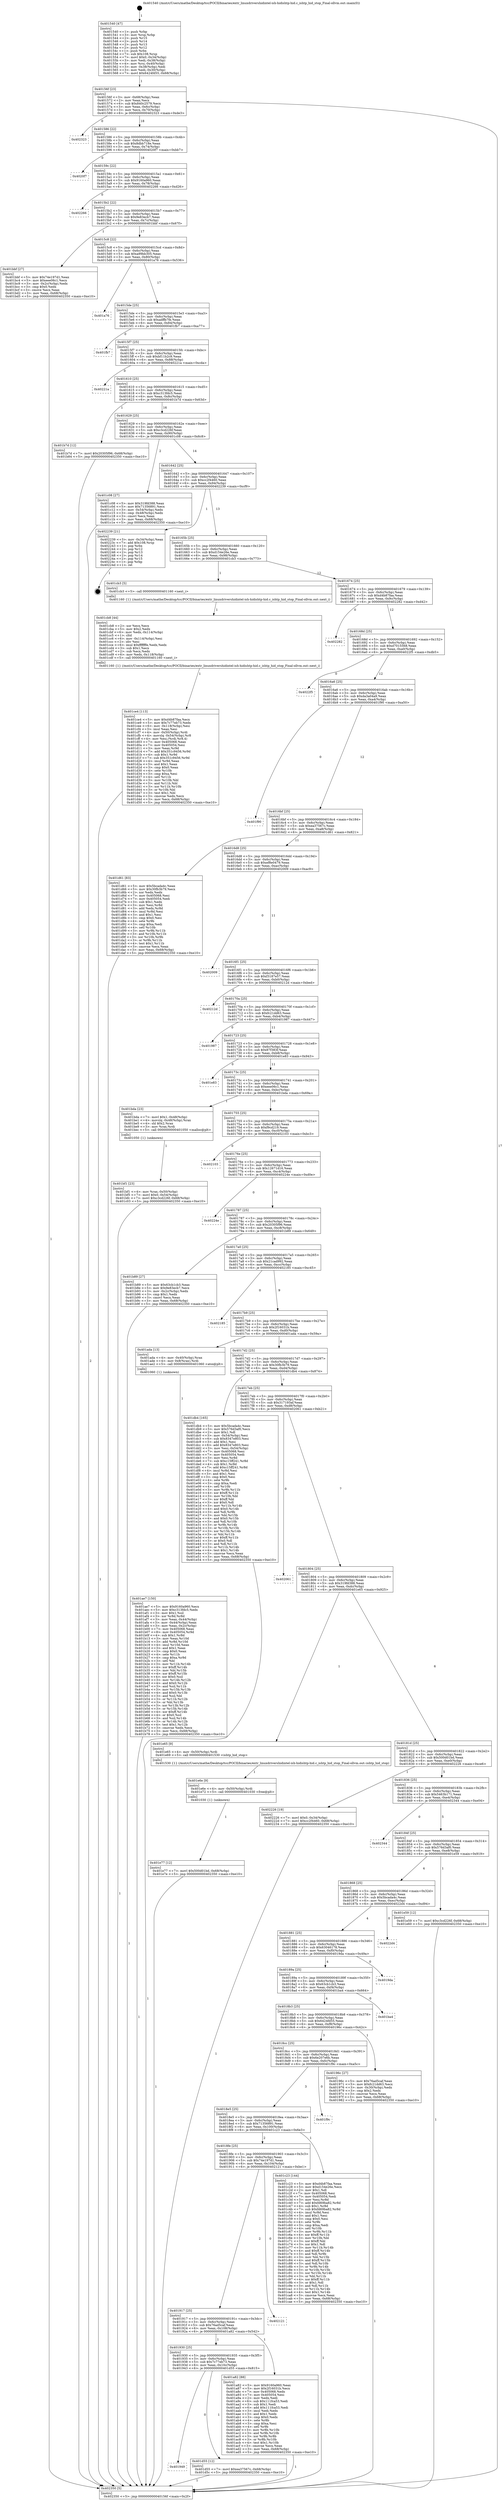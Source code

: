 digraph "0x401540" {
  label = "0x401540 (/mnt/c/Users/mathe/Desktop/tcc/POCII/binaries/extr_linuxdrivershidintel-ish-hidishtp-hid.c_ishtp_hid_stop_Final-ollvm.out::main(0))"
  labelloc = "t"
  node[shape=record]

  Entry [label="",width=0.3,height=0.3,shape=circle,fillcolor=black,style=filled]
  "0x40156f" [label="{
     0x40156f [23]\l
     | [instrs]\l
     &nbsp;&nbsp;0x40156f \<+3\>: mov -0x68(%rbp),%eax\l
     &nbsp;&nbsp;0x401572 \<+2\>: mov %eax,%ecx\l
     &nbsp;&nbsp;0x401574 \<+6\>: sub $0x840c2579,%ecx\l
     &nbsp;&nbsp;0x40157a \<+3\>: mov %eax,-0x6c(%rbp)\l
     &nbsp;&nbsp;0x40157d \<+3\>: mov %ecx,-0x70(%rbp)\l
     &nbsp;&nbsp;0x401580 \<+6\>: je 0000000000402323 \<main+0xde3\>\l
  }"]
  "0x402323" [label="{
     0x402323\l
  }", style=dashed]
  "0x401586" [label="{
     0x401586 [22]\l
     | [instrs]\l
     &nbsp;&nbsp;0x401586 \<+5\>: jmp 000000000040158b \<main+0x4b\>\l
     &nbsp;&nbsp;0x40158b \<+3\>: mov -0x6c(%rbp),%eax\l
     &nbsp;&nbsp;0x40158e \<+5\>: sub $0x8dbb718e,%eax\l
     &nbsp;&nbsp;0x401593 \<+3\>: mov %eax,-0x74(%rbp)\l
     &nbsp;&nbsp;0x401596 \<+6\>: je 00000000004020f7 \<main+0xbb7\>\l
  }"]
  Exit [label="",width=0.3,height=0.3,shape=circle,fillcolor=black,style=filled,peripheries=2]
  "0x4020f7" [label="{
     0x4020f7\l
  }", style=dashed]
  "0x40159c" [label="{
     0x40159c [22]\l
     | [instrs]\l
     &nbsp;&nbsp;0x40159c \<+5\>: jmp 00000000004015a1 \<main+0x61\>\l
     &nbsp;&nbsp;0x4015a1 \<+3\>: mov -0x6c(%rbp),%eax\l
     &nbsp;&nbsp;0x4015a4 \<+5\>: sub $0x9160a960,%eax\l
     &nbsp;&nbsp;0x4015a9 \<+3\>: mov %eax,-0x78(%rbp)\l
     &nbsp;&nbsp;0x4015ac \<+6\>: je 0000000000402266 \<main+0xd26\>\l
  }"]
  "0x401e77" [label="{
     0x401e77 [12]\l
     | [instrs]\l
     &nbsp;&nbsp;0x401e77 \<+7\>: movl $0x500d01bd,-0x68(%rbp)\l
     &nbsp;&nbsp;0x401e7e \<+5\>: jmp 0000000000402350 \<main+0xe10\>\l
  }"]
  "0x402266" [label="{
     0x402266\l
  }", style=dashed]
  "0x4015b2" [label="{
     0x4015b2 [22]\l
     | [instrs]\l
     &nbsp;&nbsp;0x4015b2 \<+5\>: jmp 00000000004015b7 \<main+0x77\>\l
     &nbsp;&nbsp;0x4015b7 \<+3\>: mov -0x6c(%rbp),%eax\l
     &nbsp;&nbsp;0x4015ba \<+5\>: sub $0x9e83ecb7,%eax\l
     &nbsp;&nbsp;0x4015bf \<+3\>: mov %eax,-0x7c(%rbp)\l
     &nbsp;&nbsp;0x4015c2 \<+6\>: je 0000000000401bbf \<main+0x67f\>\l
  }"]
  "0x401e6e" [label="{
     0x401e6e [9]\l
     | [instrs]\l
     &nbsp;&nbsp;0x401e6e \<+4\>: mov -0x50(%rbp),%rdi\l
     &nbsp;&nbsp;0x401e72 \<+5\>: call 0000000000401030 \<free@plt\>\l
     | [calls]\l
     &nbsp;&nbsp;0x401030 \{1\} (unknown)\l
  }"]
  "0x401bbf" [label="{
     0x401bbf [27]\l
     | [instrs]\l
     &nbsp;&nbsp;0x401bbf \<+5\>: mov $0x74e197d1,%eax\l
     &nbsp;&nbsp;0x401bc4 \<+5\>: mov $0xeee06c1,%ecx\l
     &nbsp;&nbsp;0x401bc9 \<+3\>: mov -0x2c(%rbp),%edx\l
     &nbsp;&nbsp;0x401bcc \<+3\>: cmp $0x0,%edx\l
     &nbsp;&nbsp;0x401bcf \<+3\>: cmove %ecx,%eax\l
     &nbsp;&nbsp;0x401bd2 \<+3\>: mov %eax,-0x68(%rbp)\l
     &nbsp;&nbsp;0x401bd5 \<+5\>: jmp 0000000000402350 \<main+0xe10\>\l
  }"]
  "0x4015c8" [label="{
     0x4015c8 [22]\l
     | [instrs]\l
     &nbsp;&nbsp;0x4015c8 \<+5\>: jmp 00000000004015cd \<main+0x8d\>\l
     &nbsp;&nbsp;0x4015cd \<+3\>: mov -0x6c(%rbp),%eax\l
     &nbsp;&nbsp;0x4015d0 \<+5\>: sub $0xa99bb305,%eax\l
     &nbsp;&nbsp;0x4015d5 \<+3\>: mov %eax,-0x80(%rbp)\l
     &nbsp;&nbsp;0x4015d8 \<+6\>: je 0000000000401a76 \<main+0x536\>\l
  }"]
  "0x401949" [label="{
     0x401949\l
  }", style=dashed]
  "0x401a76" [label="{
     0x401a76\l
  }", style=dashed]
  "0x4015de" [label="{
     0x4015de [25]\l
     | [instrs]\l
     &nbsp;&nbsp;0x4015de \<+5\>: jmp 00000000004015e3 \<main+0xa3\>\l
     &nbsp;&nbsp;0x4015e3 \<+3\>: mov -0x6c(%rbp),%eax\l
     &nbsp;&nbsp;0x4015e6 \<+5\>: sub $0xadffb7fe,%eax\l
     &nbsp;&nbsp;0x4015eb \<+6\>: mov %eax,-0x84(%rbp)\l
     &nbsp;&nbsp;0x4015f1 \<+6\>: je 0000000000401fb7 \<main+0xa77\>\l
  }"]
  "0x401d55" [label="{
     0x401d55 [12]\l
     | [instrs]\l
     &nbsp;&nbsp;0x401d55 \<+7\>: movl $0xea37567c,-0x68(%rbp)\l
     &nbsp;&nbsp;0x401d5c \<+5\>: jmp 0000000000402350 \<main+0xe10\>\l
  }"]
  "0x401fb7" [label="{
     0x401fb7\l
  }", style=dashed]
  "0x4015f7" [label="{
     0x4015f7 [25]\l
     | [instrs]\l
     &nbsp;&nbsp;0x4015f7 \<+5\>: jmp 00000000004015fc \<main+0xbc\>\l
     &nbsp;&nbsp;0x4015fc \<+3\>: mov -0x6c(%rbp),%eax\l
     &nbsp;&nbsp;0x4015ff \<+5\>: sub $0xbf11b2c9,%eax\l
     &nbsp;&nbsp;0x401604 \<+6\>: mov %eax,-0x88(%rbp)\l
     &nbsp;&nbsp;0x40160a \<+6\>: je 000000000040221a \<main+0xcda\>\l
  }"]
  "0x401ce4" [label="{
     0x401ce4 [113]\l
     | [instrs]\l
     &nbsp;&nbsp;0x401ce4 \<+5\>: mov $0xd4b87faa,%ecx\l
     &nbsp;&nbsp;0x401ce9 \<+5\>: mov $0x7c77eb73,%edx\l
     &nbsp;&nbsp;0x401cee \<+6\>: mov -0x118(%rbp),%esi\l
     &nbsp;&nbsp;0x401cf4 \<+3\>: imul %eax,%esi\l
     &nbsp;&nbsp;0x401cf7 \<+4\>: mov -0x50(%rbp),%rdi\l
     &nbsp;&nbsp;0x401cfb \<+4\>: movslq -0x54(%rbp),%r8\l
     &nbsp;&nbsp;0x401cff \<+4\>: mov %esi,(%rdi,%r8,4)\l
     &nbsp;&nbsp;0x401d03 \<+7\>: mov 0x405068,%eax\l
     &nbsp;&nbsp;0x401d0a \<+7\>: mov 0x405054,%esi\l
     &nbsp;&nbsp;0x401d11 \<+3\>: mov %eax,%r9d\l
     &nbsp;&nbsp;0x401d14 \<+7\>: add $0x351c9456,%r9d\l
     &nbsp;&nbsp;0x401d1b \<+4\>: sub $0x1,%r9d\l
     &nbsp;&nbsp;0x401d1f \<+7\>: sub $0x351c9456,%r9d\l
     &nbsp;&nbsp;0x401d26 \<+4\>: imul %r9d,%eax\l
     &nbsp;&nbsp;0x401d2a \<+3\>: and $0x1,%eax\l
     &nbsp;&nbsp;0x401d2d \<+3\>: cmp $0x0,%eax\l
     &nbsp;&nbsp;0x401d30 \<+4\>: sete %r10b\l
     &nbsp;&nbsp;0x401d34 \<+3\>: cmp $0xa,%esi\l
     &nbsp;&nbsp;0x401d37 \<+4\>: setl %r11b\l
     &nbsp;&nbsp;0x401d3b \<+3\>: mov %r10b,%bl\l
     &nbsp;&nbsp;0x401d3e \<+3\>: and %r11b,%bl\l
     &nbsp;&nbsp;0x401d41 \<+3\>: xor %r11b,%r10b\l
     &nbsp;&nbsp;0x401d44 \<+3\>: or %r10b,%bl\l
     &nbsp;&nbsp;0x401d47 \<+3\>: test $0x1,%bl\l
     &nbsp;&nbsp;0x401d4a \<+3\>: cmovne %edx,%ecx\l
     &nbsp;&nbsp;0x401d4d \<+3\>: mov %ecx,-0x68(%rbp)\l
     &nbsp;&nbsp;0x401d50 \<+5\>: jmp 0000000000402350 \<main+0xe10\>\l
  }"]
  "0x40221a" [label="{
     0x40221a\l
  }", style=dashed]
  "0x401610" [label="{
     0x401610 [25]\l
     | [instrs]\l
     &nbsp;&nbsp;0x401610 \<+5\>: jmp 0000000000401615 \<main+0xd5\>\l
     &nbsp;&nbsp;0x401615 \<+3\>: mov -0x6c(%rbp),%eax\l
     &nbsp;&nbsp;0x401618 \<+5\>: sub $0xc313fdc5,%eax\l
     &nbsp;&nbsp;0x40161d \<+6\>: mov %eax,-0x8c(%rbp)\l
     &nbsp;&nbsp;0x401623 \<+6\>: je 0000000000401b7d \<main+0x63d\>\l
  }"]
  "0x401cb8" [label="{
     0x401cb8 [44]\l
     | [instrs]\l
     &nbsp;&nbsp;0x401cb8 \<+2\>: xor %ecx,%ecx\l
     &nbsp;&nbsp;0x401cba \<+5\>: mov $0x2,%edx\l
     &nbsp;&nbsp;0x401cbf \<+6\>: mov %edx,-0x114(%rbp)\l
     &nbsp;&nbsp;0x401cc5 \<+1\>: cltd\l
     &nbsp;&nbsp;0x401cc6 \<+6\>: mov -0x114(%rbp),%esi\l
     &nbsp;&nbsp;0x401ccc \<+2\>: idiv %esi\l
     &nbsp;&nbsp;0x401cce \<+6\>: imul $0xfffffffe,%edx,%edx\l
     &nbsp;&nbsp;0x401cd4 \<+3\>: sub $0x1,%ecx\l
     &nbsp;&nbsp;0x401cd7 \<+2\>: sub %ecx,%edx\l
     &nbsp;&nbsp;0x401cd9 \<+6\>: mov %edx,-0x118(%rbp)\l
     &nbsp;&nbsp;0x401cdf \<+5\>: call 0000000000401160 \<next_i\>\l
     | [calls]\l
     &nbsp;&nbsp;0x401160 \{1\} (/mnt/c/Users/mathe/Desktop/tcc/POCII/binaries/extr_linuxdrivershidintel-ish-hidishtp-hid.c_ishtp_hid_stop_Final-ollvm.out::next_i)\l
  }"]
  "0x401b7d" [label="{
     0x401b7d [12]\l
     | [instrs]\l
     &nbsp;&nbsp;0x401b7d \<+7\>: movl $0x20305f96,-0x68(%rbp)\l
     &nbsp;&nbsp;0x401b84 \<+5\>: jmp 0000000000402350 \<main+0xe10\>\l
  }"]
  "0x401629" [label="{
     0x401629 [25]\l
     | [instrs]\l
     &nbsp;&nbsp;0x401629 \<+5\>: jmp 000000000040162e \<main+0xee\>\l
     &nbsp;&nbsp;0x40162e \<+3\>: mov -0x6c(%rbp),%eax\l
     &nbsp;&nbsp;0x401631 \<+5\>: sub $0xc3cd226f,%eax\l
     &nbsp;&nbsp;0x401636 \<+6\>: mov %eax,-0x90(%rbp)\l
     &nbsp;&nbsp;0x40163c \<+6\>: je 0000000000401c08 \<main+0x6c8\>\l
  }"]
  "0x401bf1" [label="{
     0x401bf1 [23]\l
     | [instrs]\l
     &nbsp;&nbsp;0x401bf1 \<+4\>: mov %rax,-0x50(%rbp)\l
     &nbsp;&nbsp;0x401bf5 \<+7\>: movl $0x0,-0x54(%rbp)\l
     &nbsp;&nbsp;0x401bfc \<+7\>: movl $0xc3cd226f,-0x68(%rbp)\l
     &nbsp;&nbsp;0x401c03 \<+5\>: jmp 0000000000402350 \<main+0xe10\>\l
  }"]
  "0x401c08" [label="{
     0x401c08 [27]\l
     | [instrs]\l
     &nbsp;&nbsp;0x401c08 \<+5\>: mov $0x319fd388,%eax\l
     &nbsp;&nbsp;0x401c0d \<+5\>: mov $0x71356891,%ecx\l
     &nbsp;&nbsp;0x401c12 \<+3\>: mov -0x54(%rbp),%edx\l
     &nbsp;&nbsp;0x401c15 \<+3\>: cmp -0x48(%rbp),%edx\l
     &nbsp;&nbsp;0x401c18 \<+3\>: cmovl %ecx,%eax\l
     &nbsp;&nbsp;0x401c1b \<+3\>: mov %eax,-0x68(%rbp)\l
     &nbsp;&nbsp;0x401c1e \<+5\>: jmp 0000000000402350 \<main+0xe10\>\l
  }"]
  "0x401642" [label="{
     0x401642 [25]\l
     | [instrs]\l
     &nbsp;&nbsp;0x401642 \<+5\>: jmp 0000000000401647 \<main+0x107\>\l
     &nbsp;&nbsp;0x401647 \<+3\>: mov -0x6c(%rbp),%eax\l
     &nbsp;&nbsp;0x40164a \<+5\>: sub $0xcc2f4460,%eax\l
     &nbsp;&nbsp;0x40164f \<+6\>: mov %eax,-0x94(%rbp)\l
     &nbsp;&nbsp;0x401655 \<+6\>: je 0000000000402239 \<main+0xcf9\>\l
  }"]
  "0x401ae7" [label="{
     0x401ae7 [150]\l
     | [instrs]\l
     &nbsp;&nbsp;0x401ae7 \<+5\>: mov $0x9160a960,%ecx\l
     &nbsp;&nbsp;0x401aec \<+5\>: mov $0xc313fdc5,%edx\l
     &nbsp;&nbsp;0x401af1 \<+3\>: mov $0x1,%sil\l
     &nbsp;&nbsp;0x401af4 \<+3\>: xor %r8d,%r8d\l
     &nbsp;&nbsp;0x401af7 \<+3\>: mov %eax,-0x44(%rbp)\l
     &nbsp;&nbsp;0x401afa \<+3\>: mov -0x44(%rbp),%eax\l
     &nbsp;&nbsp;0x401afd \<+3\>: mov %eax,-0x2c(%rbp)\l
     &nbsp;&nbsp;0x401b00 \<+7\>: mov 0x405068,%eax\l
     &nbsp;&nbsp;0x401b07 \<+8\>: mov 0x405054,%r9d\l
     &nbsp;&nbsp;0x401b0f \<+4\>: sub $0x1,%r8d\l
     &nbsp;&nbsp;0x401b13 \<+3\>: mov %eax,%r10d\l
     &nbsp;&nbsp;0x401b16 \<+3\>: add %r8d,%r10d\l
     &nbsp;&nbsp;0x401b19 \<+4\>: imul %r10d,%eax\l
     &nbsp;&nbsp;0x401b1d \<+3\>: and $0x1,%eax\l
     &nbsp;&nbsp;0x401b20 \<+3\>: cmp $0x0,%eax\l
     &nbsp;&nbsp;0x401b23 \<+4\>: sete %r11b\l
     &nbsp;&nbsp;0x401b27 \<+4\>: cmp $0xa,%r9d\l
     &nbsp;&nbsp;0x401b2b \<+3\>: setl %bl\l
     &nbsp;&nbsp;0x401b2e \<+3\>: mov %r11b,%r14b\l
     &nbsp;&nbsp;0x401b31 \<+4\>: xor $0xff,%r14b\l
     &nbsp;&nbsp;0x401b35 \<+3\>: mov %bl,%r15b\l
     &nbsp;&nbsp;0x401b38 \<+4\>: xor $0xff,%r15b\l
     &nbsp;&nbsp;0x401b3c \<+4\>: xor $0x0,%sil\l
     &nbsp;&nbsp;0x401b40 \<+3\>: mov %r14b,%r12b\l
     &nbsp;&nbsp;0x401b43 \<+4\>: and $0x0,%r12b\l
     &nbsp;&nbsp;0x401b47 \<+3\>: and %sil,%r11b\l
     &nbsp;&nbsp;0x401b4a \<+3\>: mov %r15b,%r13b\l
     &nbsp;&nbsp;0x401b4d \<+4\>: and $0x0,%r13b\l
     &nbsp;&nbsp;0x401b51 \<+3\>: and %sil,%bl\l
     &nbsp;&nbsp;0x401b54 \<+3\>: or %r11b,%r12b\l
     &nbsp;&nbsp;0x401b57 \<+3\>: or %bl,%r13b\l
     &nbsp;&nbsp;0x401b5a \<+3\>: xor %r13b,%r12b\l
     &nbsp;&nbsp;0x401b5d \<+3\>: or %r15b,%r14b\l
     &nbsp;&nbsp;0x401b60 \<+4\>: xor $0xff,%r14b\l
     &nbsp;&nbsp;0x401b64 \<+4\>: or $0x0,%sil\l
     &nbsp;&nbsp;0x401b68 \<+3\>: and %sil,%r14b\l
     &nbsp;&nbsp;0x401b6b \<+3\>: or %r14b,%r12b\l
     &nbsp;&nbsp;0x401b6e \<+4\>: test $0x1,%r12b\l
     &nbsp;&nbsp;0x401b72 \<+3\>: cmovne %edx,%ecx\l
     &nbsp;&nbsp;0x401b75 \<+3\>: mov %ecx,-0x68(%rbp)\l
     &nbsp;&nbsp;0x401b78 \<+5\>: jmp 0000000000402350 \<main+0xe10\>\l
  }"]
  "0x402239" [label="{
     0x402239 [21]\l
     | [instrs]\l
     &nbsp;&nbsp;0x402239 \<+3\>: mov -0x34(%rbp),%eax\l
     &nbsp;&nbsp;0x40223c \<+7\>: add $0x108,%rsp\l
     &nbsp;&nbsp;0x402243 \<+1\>: pop %rbx\l
     &nbsp;&nbsp;0x402244 \<+2\>: pop %r12\l
     &nbsp;&nbsp;0x402246 \<+2\>: pop %r13\l
     &nbsp;&nbsp;0x402248 \<+2\>: pop %r14\l
     &nbsp;&nbsp;0x40224a \<+2\>: pop %r15\l
     &nbsp;&nbsp;0x40224c \<+1\>: pop %rbp\l
     &nbsp;&nbsp;0x40224d \<+1\>: ret\l
  }"]
  "0x40165b" [label="{
     0x40165b [25]\l
     | [instrs]\l
     &nbsp;&nbsp;0x40165b \<+5\>: jmp 0000000000401660 \<main+0x120\>\l
     &nbsp;&nbsp;0x401660 \<+3\>: mov -0x6c(%rbp),%eax\l
     &nbsp;&nbsp;0x401663 \<+5\>: sub $0xd154e26e,%eax\l
     &nbsp;&nbsp;0x401668 \<+6\>: mov %eax,-0x98(%rbp)\l
     &nbsp;&nbsp;0x40166e \<+6\>: je 0000000000401cb3 \<main+0x773\>\l
  }"]
  "0x401930" [label="{
     0x401930 [25]\l
     | [instrs]\l
     &nbsp;&nbsp;0x401930 \<+5\>: jmp 0000000000401935 \<main+0x3f5\>\l
     &nbsp;&nbsp;0x401935 \<+3\>: mov -0x6c(%rbp),%eax\l
     &nbsp;&nbsp;0x401938 \<+5\>: sub $0x7c77eb73,%eax\l
     &nbsp;&nbsp;0x40193d \<+6\>: mov %eax,-0x10c(%rbp)\l
     &nbsp;&nbsp;0x401943 \<+6\>: je 0000000000401d55 \<main+0x815\>\l
  }"]
  "0x401cb3" [label="{
     0x401cb3 [5]\l
     | [instrs]\l
     &nbsp;&nbsp;0x401cb3 \<+5\>: call 0000000000401160 \<next_i\>\l
     | [calls]\l
     &nbsp;&nbsp;0x401160 \{1\} (/mnt/c/Users/mathe/Desktop/tcc/POCII/binaries/extr_linuxdrivershidintel-ish-hidishtp-hid.c_ishtp_hid_stop_Final-ollvm.out::next_i)\l
  }"]
  "0x401674" [label="{
     0x401674 [25]\l
     | [instrs]\l
     &nbsp;&nbsp;0x401674 \<+5\>: jmp 0000000000401679 \<main+0x139\>\l
     &nbsp;&nbsp;0x401679 \<+3\>: mov -0x6c(%rbp),%eax\l
     &nbsp;&nbsp;0x40167c \<+5\>: sub $0xd4b87faa,%eax\l
     &nbsp;&nbsp;0x401681 \<+6\>: mov %eax,-0x9c(%rbp)\l
     &nbsp;&nbsp;0x401687 \<+6\>: je 0000000000402282 \<main+0xd42\>\l
  }"]
  "0x401a82" [label="{
     0x401a82 [88]\l
     | [instrs]\l
     &nbsp;&nbsp;0x401a82 \<+5\>: mov $0x9160a960,%eax\l
     &nbsp;&nbsp;0x401a87 \<+5\>: mov $0x2f16031b,%ecx\l
     &nbsp;&nbsp;0x401a8c \<+7\>: mov 0x405068,%edx\l
     &nbsp;&nbsp;0x401a93 \<+7\>: mov 0x405054,%esi\l
     &nbsp;&nbsp;0x401a9a \<+2\>: mov %edx,%edi\l
     &nbsp;&nbsp;0x401a9c \<+6\>: sub $0x111fca53,%edi\l
     &nbsp;&nbsp;0x401aa2 \<+3\>: sub $0x1,%edi\l
     &nbsp;&nbsp;0x401aa5 \<+6\>: add $0x111fca53,%edi\l
     &nbsp;&nbsp;0x401aab \<+3\>: imul %edi,%edx\l
     &nbsp;&nbsp;0x401aae \<+3\>: and $0x1,%edx\l
     &nbsp;&nbsp;0x401ab1 \<+3\>: cmp $0x0,%edx\l
     &nbsp;&nbsp;0x401ab4 \<+4\>: sete %r8b\l
     &nbsp;&nbsp;0x401ab8 \<+3\>: cmp $0xa,%esi\l
     &nbsp;&nbsp;0x401abb \<+4\>: setl %r9b\l
     &nbsp;&nbsp;0x401abf \<+3\>: mov %r8b,%r10b\l
     &nbsp;&nbsp;0x401ac2 \<+3\>: and %r9b,%r10b\l
     &nbsp;&nbsp;0x401ac5 \<+3\>: xor %r9b,%r8b\l
     &nbsp;&nbsp;0x401ac8 \<+3\>: or %r8b,%r10b\l
     &nbsp;&nbsp;0x401acb \<+4\>: test $0x1,%r10b\l
     &nbsp;&nbsp;0x401acf \<+3\>: cmovne %ecx,%eax\l
     &nbsp;&nbsp;0x401ad2 \<+3\>: mov %eax,-0x68(%rbp)\l
     &nbsp;&nbsp;0x401ad5 \<+5\>: jmp 0000000000402350 \<main+0xe10\>\l
  }"]
  "0x402282" [label="{
     0x402282\l
  }", style=dashed]
  "0x40168d" [label="{
     0x40168d [25]\l
     | [instrs]\l
     &nbsp;&nbsp;0x40168d \<+5\>: jmp 0000000000401692 \<main+0x152\>\l
     &nbsp;&nbsp;0x401692 \<+3\>: mov -0x6c(%rbp),%eax\l
     &nbsp;&nbsp;0x401695 \<+5\>: sub $0xd7015568,%eax\l
     &nbsp;&nbsp;0x40169a \<+6\>: mov %eax,-0xa0(%rbp)\l
     &nbsp;&nbsp;0x4016a0 \<+6\>: je 00000000004022f5 \<main+0xdb5\>\l
  }"]
  "0x401917" [label="{
     0x401917 [25]\l
     | [instrs]\l
     &nbsp;&nbsp;0x401917 \<+5\>: jmp 000000000040191c \<main+0x3dc\>\l
     &nbsp;&nbsp;0x40191c \<+3\>: mov -0x6c(%rbp),%eax\l
     &nbsp;&nbsp;0x40191f \<+5\>: sub $0x76ad5caf,%eax\l
     &nbsp;&nbsp;0x401924 \<+6\>: mov %eax,-0x108(%rbp)\l
     &nbsp;&nbsp;0x40192a \<+6\>: je 0000000000401a82 \<main+0x542\>\l
  }"]
  "0x4022f5" [label="{
     0x4022f5\l
  }", style=dashed]
  "0x4016a6" [label="{
     0x4016a6 [25]\l
     | [instrs]\l
     &nbsp;&nbsp;0x4016a6 \<+5\>: jmp 00000000004016ab \<main+0x16b\>\l
     &nbsp;&nbsp;0x4016ab \<+3\>: mov -0x6c(%rbp),%eax\l
     &nbsp;&nbsp;0x4016ae \<+5\>: sub $0xda3a04a9,%eax\l
     &nbsp;&nbsp;0x4016b3 \<+6\>: mov %eax,-0xa4(%rbp)\l
     &nbsp;&nbsp;0x4016b9 \<+6\>: je 0000000000401f90 \<main+0xa50\>\l
  }"]
  "0x402121" [label="{
     0x402121\l
  }", style=dashed]
  "0x401f90" [label="{
     0x401f90\l
  }", style=dashed]
  "0x4016bf" [label="{
     0x4016bf [25]\l
     | [instrs]\l
     &nbsp;&nbsp;0x4016bf \<+5\>: jmp 00000000004016c4 \<main+0x184\>\l
     &nbsp;&nbsp;0x4016c4 \<+3\>: mov -0x6c(%rbp),%eax\l
     &nbsp;&nbsp;0x4016c7 \<+5\>: sub $0xea37567c,%eax\l
     &nbsp;&nbsp;0x4016cc \<+6\>: mov %eax,-0xa8(%rbp)\l
     &nbsp;&nbsp;0x4016d2 \<+6\>: je 0000000000401d61 \<main+0x821\>\l
  }"]
  "0x4018fe" [label="{
     0x4018fe [25]\l
     | [instrs]\l
     &nbsp;&nbsp;0x4018fe \<+5\>: jmp 0000000000401903 \<main+0x3c3\>\l
     &nbsp;&nbsp;0x401903 \<+3\>: mov -0x6c(%rbp),%eax\l
     &nbsp;&nbsp;0x401906 \<+5\>: sub $0x74e197d1,%eax\l
     &nbsp;&nbsp;0x40190b \<+6\>: mov %eax,-0x104(%rbp)\l
     &nbsp;&nbsp;0x401911 \<+6\>: je 0000000000402121 \<main+0xbe1\>\l
  }"]
  "0x401d61" [label="{
     0x401d61 [83]\l
     | [instrs]\l
     &nbsp;&nbsp;0x401d61 \<+5\>: mov $0x5bcada4c,%eax\l
     &nbsp;&nbsp;0x401d66 \<+5\>: mov $0x30fb3b79,%ecx\l
     &nbsp;&nbsp;0x401d6b \<+2\>: xor %edx,%edx\l
     &nbsp;&nbsp;0x401d6d \<+7\>: mov 0x405068,%esi\l
     &nbsp;&nbsp;0x401d74 \<+7\>: mov 0x405054,%edi\l
     &nbsp;&nbsp;0x401d7b \<+3\>: sub $0x1,%edx\l
     &nbsp;&nbsp;0x401d7e \<+3\>: mov %esi,%r8d\l
     &nbsp;&nbsp;0x401d81 \<+3\>: add %edx,%r8d\l
     &nbsp;&nbsp;0x401d84 \<+4\>: imul %r8d,%esi\l
     &nbsp;&nbsp;0x401d88 \<+3\>: and $0x1,%esi\l
     &nbsp;&nbsp;0x401d8b \<+3\>: cmp $0x0,%esi\l
     &nbsp;&nbsp;0x401d8e \<+4\>: sete %r9b\l
     &nbsp;&nbsp;0x401d92 \<+3\>: cmp $0xa,%edi\l
     &nbsp;&nbsp;0x401d95 \<+4\>: setl %r10b\l
     &nbsp;&nbsp;0x401d99 \<+3\>: mov %r9b,%r11b\l
     &nbsp;&nbsp;0x401d9c \<+3\>: and %r10b,%r11b\l
     &nbsp;&nbsp;0x401d9f \<+3\>: xor %r10b,%r9b\l
     &nbsp;&nbsp;0x401da2 \<+3\>: or %r9b,%r11b\l
     &nbsp;&nbsp;0x401da5 \<+4\>: test $0x1,%r11b\l
     &nbsp;&nbsp;0x401da9 \<+3\>: cmovne %ecx,%eax\l
     &nbsp;&nbsp;0x401dac \<+3\>: mov %eax,-0x68(%rbp)\l
     &nbsp;&nbsp;0x401daf \<+5\>: jmp 0000000000402350 \<main+0xe10\>\l
  }"]
  "0x4016d8" [label="{
     0x4016d8 [25]\l
     | [instrs]\l
     &nbsp;&nbsp;0x4016d8 \<+5\>: jmp 00000000004016dd \<main+0x19d\>\l
     &nbsp;&nbsp;0x4016dd \<+3\>: mov -0x6c(%rbp),%eax\l
     &nbsp;&nbsp;0x4016e0 \<+5\>: sub $0xef8e0479,%eax\l
     &nbsp;&nbsp;0x4016e5 \<+6\>: mov %eax,-0xac(%rbp)\l
     &nbsp;&nbsp;0x4016eb \<+6\>: je 0000000000402009 \<main+0xac9\>\l
  }"]
  "0x401c23" [label="{
     0x401c23 [144]\l
     | [instrs]\l
     &nbsp;&nbsp;0x401c23 \<+5\>: mov $0xd4b87faa,%eax\l
     &nbsp;&nbsp;0x401c28 \<+5\>: mov $0xd154e26e,%ecx\l
     &nbsp;&nbsp;0x401c2d \<+2\>: mov $0x1,%dl\l
     &nbsp;&nbsp;0x401c2f \<+7\>: mov 0x405068,%esi\l
     &nbsp;&nbsp;0x401c36 \<+7\>: mov 0x405054,%edi\l
     &nbsp;&nbsp;0x401c3d \<+3\>: mov %esi,%r8d\l
     &nbsp;&nbsp;0x401c40 \<+7\>: add $0xfd69ba82,%r8d\l
     &nbsp;&nbsp;0x401c47 \<+4\>: sub $0x1,%r8d\l
     &nbsp;&nbsp;0x401c4b \<+7\>: sub $0xfd69ba82,%r8d\l
     &nbsp;&nbsp;0x401c52 \<+4\>: imul %r8d,%esi\l
     &nbsp;&nbsp;0x401c56 \<+3\>: and $0x1,%esi\l
     &nbsp;&nbsp;0x401c59 \<+3\>: cmp $0x0,%esi\l
     &nbsp;&nbsp;0x401c5c \<+4\>: sete %r9b\l
     &nbsp;&nbsp;0x401c60 \<+3\>: cmp $0xa,%edi\l
     &nbsp;&nbsp;0x401c63 \<+4\>: setl %r10b\l
     &nbsp;&nbsp;0x401c67 \<+3\>: mov %r9b,%r11b\l
     &nbsp;&nbsp;0x401c6a \<+4\>: xor $0xff,%r11b\l
     &nbsp;&nbsp;0x401c6e \<+3\>: mov %r10b,%bl\l
     &nbsp;&nbsp;0x401c71 \<+3\>: xor $0xff,%bl\l
     &nbsp;&nbsp;0x401c74 \<+3\>: xor $0x1,%dl\l
     &nbsp;&nbsp;0x401c77 \<+3\>: mov %r11b,%r14b\l
     &nbsp;&nbsp;0x401c7a \<+4\>: and $0xff,%r14b\l
     &nbsp;&nbsp;0x401c7e \<+3\>: and %dl,%r9b\l
     &nbsp;&nbsp;0x401c81 \<+3\>: mov %bl,%r15b\l
     &nbsp;&nbsp;0x401c84 \<+4\>: and $0xff,%r15b\l
     &nbsp;&nbsp;0x401c88 \<+3\>: and %dl,%r10b\l
     &nbsp;&nbsp;0x401c8b \<+3\>: or %r9b,%r14b\l
     &nbsp;&nbsp;0x401c8e \<+3\>: or %r10b,%r15b\l
     &nbsp;&nbsp;0x401c91 \<+3\>: xor %r15b,%r14b\l
     &nbsp;&nbsp;0x401c94 \<+3\>: or %bl,%r11b\l
     &nbsp;&nbsp;0x401c97 \<+4\>: xor $0xff,%r11b\l
     &nbsp;&nbsp;0x401c9b \<+3\>: or $0x1,%dl\l
     &nbsp;&nbsp;0x401c9e \<+3\>: and %dl,%r11b\l
     &nbsp;&nbsp;0x401ca1 \<+3\>: or %r11b,%r14b\l
     &nbsp;&nbsp;0x401ca4 \<+4\>: test $0x1,%r14b\l
     &nbsp;&nbsp;0x401ca8 \<+3\>: cmovne %ecx,%eax\l
     &nbsp;&nbsp;0x401cab \<+3\>: mov %eax,-0x68(%rbp)\l
     &nbsp;&nbsp;0x401cae \<+5\>: jmp 0000000000402350 \<main+0xe10\>\l
  }"]
  "0x402009" [label="{
     0x402009\l
  }", style=dashed]
  "0x4016f1" [label="{
     0x4016f1 [25]\l
     | [instrs]\l
     &nbsp;&nbsp;0x4016f1 \<+5\>: jmp 00000000004016f6 \<main+0x1b6\>\l
     &nbsp;&nbsp;0x4016f6 \<+3\>: mov -0x6c(%rbp),%eax\l
     &nbsp;&nbsp;0x4016f9 \<+5\>: sub $0xf3187e57,%eax\l
     &nbsp;&nbsp;0x4016fe \<+6\>: mov %eax,-0xb0(%rbp)\l
     &nbsp;&nbsp;0x401704 \<+6\>: je 000000000040212d \<main+0xbed\>\l
  }"]
  "0x4018e5" [label="{
     0x4018e5 [25]\l
     | [instrs]\l
     &nbsp;&nbsp;0x4018e5 \<+5\>: jmp 00000000004018ea \<main+0x3aa\>\l
     &nbsp;&nbsp;0x4018ea \<+3\>: mov -0x6c(%rbp),%eax\l
     &nbsp;&nbsp;0x4018ed \<+5\>: sub $0x71356891,%eax\l
     &nbsp;&nbsp;0x4018f2 \<+6\>: mov %eax,-0x100(%rbp)\l
     &nbsp;&nbsp;0x4018f8 \<+6\>: je 0000000000401c23 \<main+0x6e3\>\l
  }"]
  "0x40212d" [label="{
     0x40212d\l
  }", style=dashed]
  "0x40170a" [label="{
     0x40170a [25]\l
     | [instrs]\l
     &nbsp;&nbsp;0x40170a \<+5\>: jmp 000000000040170f \<main+0x1cf\>\l
     &nbsp;&nbsp;0x40170f \<+3\>: mov -0x6c(%rbp),%eax\l
     &nbsp;&nbsp;0x401712 \<+5\>: sub $0xfc21dd63,%eax\l
     &nbsp;&nbsp;0x401717 \<+6\>: mov %eax,-0xb4(%rbp)\l
     &nbsp;&nbsp;0x40171d \<+6\>: je 0000000000401987 \<main+0x447\>\l
  }"]
  "0x401f9c" [label="{
     0x401f9c\l
  }", style=dashed]
  "0x401987" [label="{
     0x401987\l
  }", style=dashed]
  "0x401723" [label="{
     0x401723 [25]\l
     | [instrs]\l
     &nbsp;&nbsp;0x401723 \<+5\>: jmp 0000000000401728 \<main+0x1e8\>\l
     &nbsp;&nbsp;0x401728 \<+3\>: mov -0x6c(%rbp),%eax\l
     &nbsp;&nbsp;0x40172b \<+5\>: sub $0x87f383f,%eax\l
     &nbsp;&nbsp;0x401730 \<+6\>: mov %eax,-0xb8(%rbp)\l
     &nbsp;&nbsp;0x401736 \<+6\>: je 0000000000401e83 \<main+0x943\>\l
  }"]
  "0x401540" [label="{
     0x401540 [47]\l
     | [instrs]\l
     &nbsp;&nbsp;0x401540 \<+1\>: push %rbp\l
     &nbsp;&nbsp;0x401541 \<+3\>: mov %rsp,%rbp\l
     &nbsp;&nbsp;0x401544 \<+2\>: push %r15\l
     &nbsp;&nbsp;0x401546 \<+2\>: push %r14\l
     &nbsp;&nbsp;0x401548 \<+2\>: push %r13\l
     &nbsp;&nbsp;0x40154a \<+2\>: push %r12\l
     &nbsp;&nbsp;0x40154c \<+1\>: push %rbx\l
     &nbsp;&nbsp;0x40154d \<+7\>: sub $0x108,%rsp\l
     &nbsp;&nbsp;0x401554 \<+7\>: movl $0x0,-0x34(%rbp)\l
     &nbsp;&nbsp;0x40155b \<+3\>: mov %edi,-0x38(%rbp)\l
     &nbsp;&nbsp;0x40155e \<+4\>: mov %rsi,-0x40(%rbp)\l
     &nbsp;&nbsp;0x401562 \<+3\>: mov -0x38(%rbp),%edi\l
     &nbsp;&nbsp;0x401565 \<+3\>: mov %edi,-0x30(%rbp)\l
     &nbsp;&nbsp;0x401568 \<+7\>: movl $0x6424fd55,-0x68(%rbp)\l
  }"]
  "0x401e83" [label="{
     0x401e83\l
  }", style=dashed]
  "0x40173c" [label="{
     0x40173c [25]\l
     | [instrs]\l
     &nbsp;&nbsp;0x40173c \<+5\>: jmp 0000000000401741 \<main+0x201\>\l
     &nbsp;&nbsp;0x401741 \<+3\>: mov -0x6c(%rbp),%eax\l
     &nbsp;&nbsp;0x401744 \<+5\>: sub $0xeee06c1,%eax\l
     &nbsp;&nbsp;0x401749 \<+6\>: mov %eax,-0xbc(%rbp)\l
     &nbsp;&nbsp;0x40174f \<+6\>: je 0000000000401bda \<main+0x69a\>\l
  }"]
  "0x402350" [label="{
     0x402350 [5]\l
     | [instrs]\l
     &nbsp;&nbsp;0x402350 \<+5\>: jmp 000000000040156f \<main+0x2f\>\l
  }"]
  "0x401bda" [label="{
     0x401bda [23]\l
     | [instrs]\l
     &nbsp;&nbsp;0x401bda \<+7\>: movl $0x1,-0x48(%rbp)\l
     &nbsp;&nbsp;0x401be1 \<+4\>: movslq -0x48(%rbp),%rax\l
     &nbsp;&nbsp;0x401be5 \<+4\>: shl $0x2,%rax\l
     &nbsp;&nbsp;0x401be9 \<+3\>: mov %rax,%rdi\l
     &nbsp;&nbsp;0x401bec \<+5\>: call 0000000000401050 \<malloc@plt\>\l
     | [calls]\l
     &nbsp;&nbsp;0x401050 \{1\} (unknown)\l
  }"]
  "0x401755" [label="{
     0x401755 [25]\l
     | [instrs]\l
     &nbsp;&nbsp;0x401755 \<+5\>: jmp 000000000040175a \<main+0x21a\>\l
     &nbsp;&nbsp;0x40175a \<+3\>: mov -0x6c(%rbp),%eax\l
     &nbsp;&nbsp;0x40175d \<+5\>: sub $0xf9cd219,%eax\l
     &nbsp;&nbsp;0x401762 \<+6\>: mov %eax,-0xc0(%rbp)\l
     &nbsp;&nbsp;0x401768 \<+6\>: je 0000000000402103 \<main+0xbc3\>\l
  }"]
  "0x4018cc" [label="{
     0x4018cc [25]\l
     | [instrs]\l
     &nbsp;&nbsp;0x4018cc \<+5\>: jmp 00000000004018d1 \<main+0x391\>\l
     &nbsp;&nbsp;0x4018d1 \<+3\>: mov -0x6c(%rbp),%eax\l
     &nbsp;&nbsp;0x4018d4 \<+5\>: sub $0x6e207e6b,%eax\l
     &nbsp;&nbsp;0x4018d9 \<+6\>: mov %eax,-0xfc(%rbp)\l
     &nbsp;&nbsp;0x4018df \<+6\>: je 0000000000401f9c \<main+0xa5c\>\l
  }"]
  "0x402103" [label="{
     0x402103\l
  }", style=dashed]
  "0x40176e" [label="{
     0x40176e [25]\l
     | [instrs]\l
     &nbsp;&nbsp;0x40176e \<+5\>: jmp 0000000000401773 \<main+0x233\>\l
     &nbsp;&nbsp;0x401773 \<+3\>: mov -0x6c(%rbp),%eax\l
     &nbsp;&nbsp;0x401776 \<+5\>: sub $0x12671d16,%eax\l
     &nbsp;&nbsp;0x40177b \<+6\>: mov %eax,-0xc4(%rbp)\l
     &nbsp;&nbsp;0x401781 \<+6\>: je 000000000040224e \<main+0xd0e\>\l
  }"]
  "0x40196c" [label="{
     0x40196c [27]\l
     | [instrs]\l
     &nbsp;&nbsp;0x40196c \<+5\>: mov $0x76ad5caf,%eax\l
     &nbsp;&nbsp;0x401971 \<+5\>: mov $0xfc21dd63,%ecx\l
     &nbsp;&nbsp;0x401976 \<+3\>: mov -0x30(%rbp),%edx\l
     &nbsp;&nbsp;0x401979 \<+3\>: cmp $0x2,%edx\l
     &nbsp;&nbsp;0x40197c \<+3\>: cmovne %ecx,%eax\l
     &nbsp;&nbsp;0x40197f \<+3\>: mov %eax,-0x68(%rbp)\l
     &nbsp;&nbsp;0x401982 \<+5\>: jmp 0000000000402350 \<main+0xe10\>\l
  }"]
  "0x40224e" [label="{
     0x40224e\l
  }", style=dashed]
  "0x401787" [label="{
     0x401787 [25]\l
     | [instrs]\l
     &nbsp;&nbsp;0x401787 \<+5\>: jmp 000000000040178c \<main+0x24c\>\l
     &nbsp;&nbsp;0x40178c \<+3\>: mov -0x6c(%rbp),%eax\l
     &nbsp;&nbsp;0x40178f \<+5\>: sub $0x20305f96,%eax\l
     &nbsp;&nbsp;0x401794 \<+6\>: mov %eax,-0xc8(%rbp)\l
     &nbsp;&nbsp;0x40179a \<+6\>: je 0000000000401b89 \<main+0x649\>\l
  }"]
  "0x4018b3" [label="{
     0x4018b3 [25]\l
     | [instrs]\l
     &nbsp;&nbsp;0x4018b3 \<+5\>: jmp 00000000004018b8 \<main+0x378\>\l
     &nbsp;&nbsp;0x4018b8 \<+3\>: mov -0x6c(%rbp),%eax\l
     &nbsp;&nbsp;0x4018bb \<+5\>: sub $0x6424fd55,%eax\l
     &nbsp;&nbsp;0x4018c0 \<+6\>: mov %eax,-0xf8(%rbp)\l
     &nbsp;&nbsp;0x4018c6 \<+6\>: je 000000000040196c \<main+0x42c\>\l
  }"]
  "0x401b89" [label="{
     0x401b89 [27]\l
     | [instrs]\l
     &nbsp;&nbsp;0x401b89 \<+5\>: mov $0x63cb1cb3,%eax\l
     &nbsp;&nbsp;0x401b8e \<+5\>: mov $0x9e83ecb7,%ecx\l
     &nbsp;&nbsp;0x401b93 \<+3\>: mov -0x2c(%rbp),%edx\l
     &nbsp;&nbsp;0x401b96 \<+3\>: cmp $0x1,%edx\l
     &nbsp;&nbsp;0x401b99 \<+3\>: cmovl %ecx,%eax\l
     &nbsp;&nbsp;0x401b9c \<+3\>: mov %eax,-0x68(%rbp)\l
     &nbsp;&nbsp;0x401b9f \<+5\>: jmp 0000000000402350 \<main+0xe10\>\l
  }"]
  "0x4017a0" [label="{
     0x4017a0 [25]\l
     | [instrs]\l
     &nbsp;&nbsp;0x4017a0 \<+5\>: jmp 00000000004017a5 \<main+0x265\>\l
     &nbsp;&nbsp;0x4017a5 \<+3\>: mov -0x6c(%rbp),%eax\l
     &nbsp;&nbsp;0x4017a8 \<+5\>: sub $0x21cad992,%eax\l
     &nbsp;&nbsp;0x4017ad \<+6\>: mov %eax,-0xcc(%rbp)\l
     &nbsp;&nbsp;0x4017b3 \<+6\>: je 0000000000402185 \<main+0xc45\>\l
  }"]
  "0x401ba4" [label="{
     0x401ba4\l
  }", style=dashed]
  "0x402185" [label="{
     0x402185\l
  }", style=dashed]
  "0x4017b9" [label="{
     0x4017b9 [25]\l
     | [instrs]\l
     &nbsp;&nbsp;0x4017b9 \<+5\>: jmp 00000000004017be \<main+0x27e\>\l
     &nbsp;&nbsp;0x4017be \<+3\>: mov -0x6c(%rbp),%eax\l
     &nbsp;&nbsp;0x4017c1 \<+5\>: sub $0x2f16031b,%eax\l
     &nbsp;&nbsp;0x4017c6 \<+6\>: mov %eax,-0xd0(%rbp)\l
     &nbsp;&nbsp;0x4017cc \<+6\>: je 0000000000401ada \<main+0x59a\>\l
  }"]
  "0x40189a" [label="{
     0x40189a [25]\l
     | [instrs]\l
     &nbsp;&nbsp;0x40189a \<+5\>: jmp 000000000040189f \<main+0x35f\>\l
     &nbsp;&nbsp;0x40189f \<+3\>: mov -0x6c(%rbp),%eax\l
     &nbsp;&nbsp;0x4018a2 \<+5\>: sub $0x63cb1cb3,%eax\l
     &nbsp;&nbsp;0x4018a7 \<+6\>: mov %eax,-0xf4(%rbp)\l
     &nbsp;&nbsp;0x4018ad \<+6\>: je 0000000000401ba4 \<main+0x664\>\l
  }"]
  "0x401ada" [label="{
     0x401ada [13]\l
     | [instrs]\l
     &nbsp;&nbsp;0x401ada \<+4\>: mov -0x40(%rbp),%rax\l
     &nbsp;&nbsp;0x401ade \<+4\>: mov 0x8(%rax),%rdi\l
     &nbsp;&nbsp;0x401ae2 \<+5\>: call 0000000000401060 \<atoi@plt\>\l
     | [calls]\l
     &nbsp;&nbsp;0x401060 \{1\} (unknown)\l
  }"]
  "0x4017d2" [label="{
     0x4017d2 [25]\l
     | [instrs]\l
     &nbsp;&nbsp;0x4017d2 \<+5\>: jmp 00000000004017d7 \<main+0x297\>\l
     &nbsp;&nbsp;0x4017d7 \<+3\>: mov -0x6c(%rbp),%eax\l
     &nbsp;&nbsp;0x4017da \<+5\>: sub $0x30fb3b79,%eax\l
     &nbsp;&nbsp;0x4017df \<+6\>: mov %eax,-0xd4(%rbp)\l
     &nbsp;&nbsp;0x4017e5 \<+6\>: je 0000000000401db4 \<main+0x874\>\l
  }"]
  "0x4019da" [label="{
     0x4019da\l
  }", style=dashed]
  "0x401db4" [label="{
     0x401db4 [165]\l
     | [instrs]\l
     &nbsp;&nbsp;0x401db4 \<+5\>: mov $0x5bcada4c,%eax\l
     &nbsp;&nbsp;0x401db9 \<+5\>: mov $0x576d3af0,%ecx\l
     &nbsp;&nbsp;0x401dbe \<+2\>: mov $0x1,%dl\l
     &nbsp;&nbsp;0x401dc0 \<+3\>: mov -0x54(%rbp),%esi\l
     &nbsp;&nbsp;0x401dc3 \<+6\>: sub $0x8347e803,%esi\l
     &nbsp;&nbsp;0x401dc9 \<+3\>: add $0x1,%esi\l
     &nbsp;&nbsp;0x401dcc \<+6\>: add $0x8347e803,%esi\l
     &nbsp;&nbsp;0x401dd2 \<+3\>: mov %esi,-0x54(%rbp)\l
     &nbsp;&nbsp;0x401dd5 \<+7\>: mov 0x405068,%esi\l
     &nbsp;&nbsp;0x401ddc \<+7\>: mov 0x405054,%edi\l
     &nbsp;&nbsp;0x401de3 \<+3\>: mov %esi,%r8d\l
     &nbsp;&nbsp;0x401de6 \<+7\>: sub $0xc15ff241,%r8d\l
     &nbsp;&nbsp;0x401ded \<+4\>: sub $0x1,%r8d\l
     &nbsp;&nbsp;0x401df1 \<+7\>: add $0xc15ff241,%r8d\l
     &nbsp;&nbsp;0x401df8 \<+4\>: imul %r8d,%esi\l
     &nbsp;&nbsp;0x401dfc \<+3\>: and $0x1,%esi\l
     &nbsp;&nbsp;0x401dff \<+3\>: cmp $0x0,%esi\l
     &nbsp;&nbsp;0x401e02 \<+4\>: sete %r9b\l
     &nbsp;&nbsp;0x401e06 \<+3\>: cmp $0xa,%edi\l
     &nbsp;&nbsp;0x401e09 \<+4\>: setl %r10b\l
     &nbsp;&nbsp;0x401e0d \<+3\>: mov %r9b,%r11b\l
     &nbsp;&nbsp;0x401e10 \<+4\>: xor $0xff,%r11b\l
     &nbsp;&nbsp;0x401e14 \<+3\>: mov %r10b,%bl\l
     &nbsp;&nbsp;0x401e17 \<+3\>: xor $0xff,%bl\l
     &nbsp;&nbsp;0x401e1a \<+3\>: xor $0x0,%dl\l
     &nbsp;&nbsp;0x401e1d \<+3\>: mov %r11b,%r14b\l
     &nbsp;&nbsp;0x401e20 \<+4\>: and $0x0,%r14b\l
     &nbsp;&nbsp;0x401e24 \<+3\>: and %dl,%r9b\l
     &nbsp;&nbsp;0x401e27 \<+3\>: mov %bl,%r15b\l
     &nbsp;&nbsp;0x401e2a \<+4\>: and $0x0,%r15b\l
     &nbsp;&nbsp;0x401e2e \<+3\>: and %dl,%r10b\l
     &nbsp;&nbsp;0x401e31 \<+3\>: or %r9b,%r14b\l
     &nbsp;&nbsp;0x401e34 \<+3\>: or %r10b,%r15b\l
     &nbsp;&nbsp;0x401e37 \<+3\>: xor %r15b,%r14b\l
     &nbsp;&nbsp;0x401e3a \<+3\>: or %bl,%r11b\l
     &nbsp;&nbsp;0x401e3d \<+4\>: xor $0xff,%r11b\l
     &nbsp;&nbsp;0x401e41 \<+3\>: or $0x0,%dl\l
     &nbsp;&nbsp;0x401e44 \<+3\>: and %dl,%r11b\l
     &nbsp;&nbsp;0x401e47 \<+3\>: or %r11b,%r14b\l
     &nbsp;&nbsp;0x401e4a \<+4\>: test $0x1,%r14b\l
     &nbsp;&nbsp;0x401e4e \<+3\>: cmovne %ecx,%eax\l
     &nbsp;&nbsp;0x401e51 \<+3\>: mov %eax,-0x68(%rbp)\l
     &nbsp;&nbsp;0x401e54 \<+5\>: jmp 0000000000402350 \<main+0xe10\>\l
  }"]
  "0x4017eb" [label="{
     0x4017eb [25]\l
     | [instrs]\l
     &nbsp;&nbsp;0x4017eb \<+5\>: jmp 00000000004017f0 \<main+0x2b0\>\l
     &nbsp;&nbsp;0x4017f0 \<+3\>: mov -0x6c(%rbp),%eax\l
     &nbsp;&nbsp;0x4017f3 \<+5\>: sub $0x317193af,%eax\l
     &nbsp;&nbsp;0x4017f8 \<+6\>: mov %eax,-0xd8(%rbp)\l
     &nbsp;&nbsp;0x4017fe \<+6\>: je 0000000000402061 \<main+0xb21\>\l
  }"]
  "0x401881" [label="{
     0x401881 [25]\l
     | [instrs]\l
     &nbsp;&nbsp;0x401881 \<+5\>: jmp 0000000000401886 \<main+0x346\>\l
     &nbsp;&nbsp;0x401886 \<+3\>: mov -0x6c(%rbp),%eax\l
     &nbsp;&nbsp;0x401889 \<+5\>: sub $0x63046178,%eax\l
     &nbsp;&nbsp;0x40188e \<+6\>: mov %eax,-0xf0(%rbp)\l
     &nbsp;&nbsp;0x401894 \<+6\>: je 00000000004019da \<main+0x49a\>\l
  }"]
  "0x402061" [label="{
     0x402061\l
  }", style=dashed]
  "0x401804" [label="{
     0x401804 [25]\l
     | [instrs]\l
     &nbsp;&nbsp;0x401804 \<+5\>: jmp 0000000000401809 \<main+0x2c9\>\l
     &nbsp;&nbsp;0x401809 \<+3\>: mov -0x6c(%rbp),%eax\l
     &nbsp;&nbsp;0x40180c \<+5\>: sub $0x319fd388,%eax\l
     &nbsp;&nbsp;0x401811 \<+6\>: mov %eax,-0xdc(%rbp)\l
     &nbsp;&nbsp;0x401817 \<+6\>: je 0000000000401e65 \<main+0x925\>\l
  }"]
  "0x4022d4" [label="{
     0x4022d4\l
  }", style=dashed]
  "0x401e65" [label="{
     0x401e65 [9]\l
     | [instrs]\l
     &nbsp;&nbsp;0x401e65 \<+4\>: mov -0x50(%rbp),%rdi\l
     &nbsp;&nbsp;0x401e69 \<+5\>: call 0000000000401530 \<ishtp_hid_stop\>\l
     | [calls]\l
     &nbsp;&nbsp;0x401530 \{1\} (/mnt/c/Users/mathe/Desktop/tcc/POCII/binaries/extr_linuxdrivershidintel-ish-hidishtp-hid.c_ishtp_hid_stop_Final-ollvm.out::ishtp_hid_stop)\l
  }"]
  "0x40181d" [label="{
     0x40181d [25]\l
     | [instrs]\l
     &nbsp;&nbsp;0x40181d \<+5\>: jmp 0000000000401822 \<main+0x2e2\>\l
     &nbsp;&nbsp;0x401822 \<+3\>: mov -0x6c(%rbp),%eax\l
     &nbsp;&nbsp;0x401825 \<+5\>: sub $0x500d01bd,%eax\l
     &nbsp;&nbsp;0x40182a \<+6\>: mov %eax,-0xe0(%rbp)\l
     &nbsp;&nbsp;0x401830 \<+6\>: je 0000000000402226 \<main+0xce6\>\l
  }"]
  "0x401868" [label="{
     0x401868 [25]\l
     | [instrs]\l
     &nbsp;&nbsp;0x401868 \<+5\>: jmp 000000000040186d \<main+0x32d\>\l
     &nbsp;&nbsp;0x40186d \<+3\>: mov -0x6c(%rbp),%eax\l
     &nbsp;&nbsp;0x401870 \<+5\>: sub $0x5bcada4c,%eax\l
     &nbsp;&nbsp;0x401875 \<+6\>: mov %eax,-0xec(%rbp)\l
     &nbsp;&nbsp;0x40187b \<+6\>: je 00000000004022d4 \<main+0xd94\>\l
  }"]
  "0x402226" [label="{
     0x402226 [19]\l
     | [instrs]\l
     &nbsp;&nbsp;0x402226 \<+7\>: movl $0x0,-0x34(%rbp)\l
     &nbsp;&nbsp;0x40222d \<+7\>: movl $0xcc2f4460,-0x68(%rbp)\l
     &nbsp;&nbsp;0x402234 \<+5\>: jmp 0000000000402350 \<main+0xe10\>\l
  }"]
  "0x401836" [label="{
     0x401836 [25]\l
     | [instrs]\l
     &nbsp;&nbsp;0x401836 \<+5\>: jmp 000000000040183b \<main+0x2fb\>\l
     &nbsp;&nbsp;0x40183b \<+3\>: mov -0x6c(%rbp),%eax\l
     &nbsp;&nbsp;0x40183e \<+5\>: sub $0x5463b171,%eax\l
     &nbsp;&nbsp;0x401843 \<+6\>: mov %eax,-0xe4(%rbp)\l
     &nbsp;&nbsp;0x401849 \<+6\>: je 0000000000402344 \<main+0xe04\>\l
  }"]
  "0x401e59" [label="{
     0x401e59 [12]\l
     | [instrs]\l
     &nbsp;&nbsp;0x401e59 \<+7\>: movl $0xc3cd226f,-0x68(%rbp)\l
     &nbsp;&nbsp;0x401e60 \<+5\>: jmp 0000000000402350 \<main+0xe10\>\l
  }"]
  "0x402344" [label="{
     0x402344\l
  }", style=dashed]
  "0x40184f" [label="{
     0x40184f [25]\l
     | [instrs]\l
     &nbsp;&nbsp;0x40184f \<+5\>: jmp 0000000000401854 \<main+0x314\>\l
     &nbsp;&nbsp;0x401854 \<+3\>: mov -0x6c(%rbp),%eax\l
     &nbsp;&nbsp;0x401857 \<+5\>: sub $0x576d3af0,%eax\l
     &nbsp;&nbsp;0x40185c \<+6\>: mov %eax,-0xe8(%rbp)\l
     &nbsp;&nbsp;0x401862 \<+6\>: je 0000000000401e59 \<main+0x919\>\l
  }"]
  Entry -> "0x401540" [label=" 1"]
  "0x40156f" -> "0x402323" [label=" 0"]
  "0x40156f" -> "0x401586" [label=" 18"]
  "0x402239" -> Exit [label=" 1"]
  "0x401586" -> "0x4020f7" [label=" 0"]
  "0x401586" -> "0x40159c" [label=" 18"]
  "0x402226" -> "0x402350" [label=" 1"]
  "0x40159c" -> "0x402266" [label=" 0"]
  "0x40159c" -> "0x4015b2" [label=" 18"]
  "0x401e77" -> "0x402350" [label=" 1"]
  "0x4015b2" -> "0x401bbf" [label=" 1"]
  "0x4015b2" -> "0x4015c8" [label=" 17"]
  "0x401e6e" -> "0x401e77" [label=" 1"]
  "0x4015c8" -> "0x401a76" [label=" 0"]
  "0x4015c8" -> "0x4015de" [label=" 17"]
  "0x401e65" -> "0x401e6e" [label=" 1"]
  "0x4015de" -> "0x401fb7" [label=" 0"]
  "0x4015de" -> "0x4015f7" [label=" 17"]
  "0x401e59" -> "0x402350" [label=" 1"]
  "0x4015f7" -> "0x40221a" [label=" 0"]
  "0x4015f7" -> "0x401610" [label=" 17"]
  "0x401d61" -> "0x402350" [label=" 1"]
  "0x401610" -> "0x401b7d" [label=" 1"]
  "0x401610" -> "0x401629" [label=" 16"]
  "0x401d55" -> "0x402350" [label=" 1"]
  "0x401629" -> "0x401c08" [label=" 2"]
  "0x401629" -> "0x401642" [label=" 14"]
  "0x401930" -> "0x401949" [label=" 0"]
  "0x401642" -> "0x402239" [label=" 1"]
  "0x401642" -> "0x40165b" [label=" 13"]
  "0x401930" -> "0x401d55" [label=" 1"]
  "0x40165b" -> "0x401cb3" [label=" 1"]
  "0x40165b" -> "0x401674" [label=" 12"]
  "0x401db4" -> "0x402350" [label=" 1"]
  "0x401674" -> "0x402282" [label=" 0"]
  "0x401674" -> "0x40168d" [label=" 12"]
  "0x401ce4" -> "0x402350" [label=" 1"]
  "0x40168d" -> "0x4022f5" [label=" 0"]
  "0x40168d" -> "0x4016a6" [label=" 12"]
  "0x401cb3" -> "0x401cb8" [label=" 1"]
  "0x4016a6" -> "0x401f90" [label=" 0"]
  "0x4016a6" -> "0x4016bf" [label=" 12"]
  "0x401c23" -> "0x402350" [label=" 1"]
  "0x4016bf" -> "0x401d61" [label=" 1"]
  "0x4016bf" -> "0x4016d8" [label=" 11"]
  "0x401bf1" -> "0x402350" [label=" 1"]
  "0x4016d8" -> "0x402009" [label=" 0"]
  "0x4016d8" -> "0x4016f1" [label=" 11"]
  "0x401bda" -> "0x401bf1" [label=" 1"]
  "0x4016f1" -> "0x40212d" [label=" 0"]
  "0x4016f1" -> "0x40170a" [label=" 11"]
  "0x401b89" -> "0x402350" [label=" 1"]
  "0x40170a" -> "0x401987" [label=" 0"]
  "0x40170a" -> "0x401723" [label=" 11"]
  "0x401b7d" -> "0x402350" [label=" 1"]
  "0x401723" -> "0x401e83" [label=" 0"]
  "0x401723" -> "0x40173c" [label=" 11"]
  "0x401ada" -> "0x401ae7" [label=" 1"]
  "0x40173c" -> "0x401bda" [label=" 1"]
  "0x40173c" -> "0x401755" [label=" 10"]
  "0x401a82" -> "0x402350" [label=" 1"]
  "0x401755" -> "0x402103" [label=" 0"]
  "0x401755" -> "0x40176e" [label=" 10"]
  "0x401917" -> "0x401930" [label=" 1"]
  "0x40176e" -> "0x40224e" [label=" 0"]
  "0x40176e" -> "0x401787" [label=" 10"]
  "0x401917" -> "0x401a82" [label=" 1"]
  "0x401787" -> "0x401b89" [label=" 1"]
  "0x401787" -> "0x4017a0" [label=" 9"]
  "0x4018fe" -> "0x401917" [label=" 2"]
  "0x4017a0" -> "0x402185" [label=" 0"]
  "0x4017a0" -> "0x4017b9" [label=" 9"]
  "0x4018fe" -> "0x402121" [label=" 0"]
  "0x4017b9" -> "0x401ada" [label=" 1"]
  "0x4017b9" -> "0x4017d2" [label=" 8"]
  "0x4018e5" -> "0x4018fe" [label=" 2"]
  "0x4017d2" -> "0x401db4" [label=" 1"]
  "0x4017d2" -> "0x4017eb" [label=" 7"]
  "0x4018e5" -> "0x401c23" [label=" 1"]
  "0x4017eb" -> "0x402061" [label=" 0"]
  "0x4017eb" -> "0x401804" [label=" 7"]
  "0x4018cc" -> "0x4018e5" [label=" 3"]
  "0x401804" -> "0x401e65" [label=" 1"]
  "0x401804" -> "0x40181d" [label=" 6"]
  "0x4018cc" -> "0x401f9c" [label=" 0"]
  "0x40181d" -> "0x402226" [label=" 1"]
  "0x40181d" -> "0x401836" [label=" 5"]
  "0x402350" -> "0x40156f" [label=" 17"]
  "0x401836" -> "0x402344" [label=" 0"]
  "0x401836" -> "0x40184f" [label=" 5"]
  "0x401540" -> "0x40156f" [label=" 1"]
  "0x40184f" -> "0x401e59" [label=" 1"]
  "0x40184f" -> "0x401868" [label=" 4"]
  "0x401ae7" -> "0x402350" [label=" 1"]
  "0x401868" -> "0x4022d4" [label=" 0"]
  "0x401868" -> "0x401881" [label=" 4"]
  "0x401bbf" -> "0x402350" [label=" 1"]
  "0x401881" -> "0x4019da" [label=" 0"]
  "0x401881" -> "0x40189a" [label=" 4"]
  "0x401c08" -> "0x402350" [label=" 2"]
  "0x40189a" -> "0x401ba4" [label=" 0"]
  "0x40189a" -> "0x4018b3" [label=" 4"]
  "0x401cb8" -> "0x401ce4" [label=" 1"]
  "0x4018b3" -> "0x40196c" [label=" 1"]
  "0x4018b3" -> "0x4018cc" [label=" 3"]
  "0x40196c" -> "0x402350" [label=" 1"]
}
